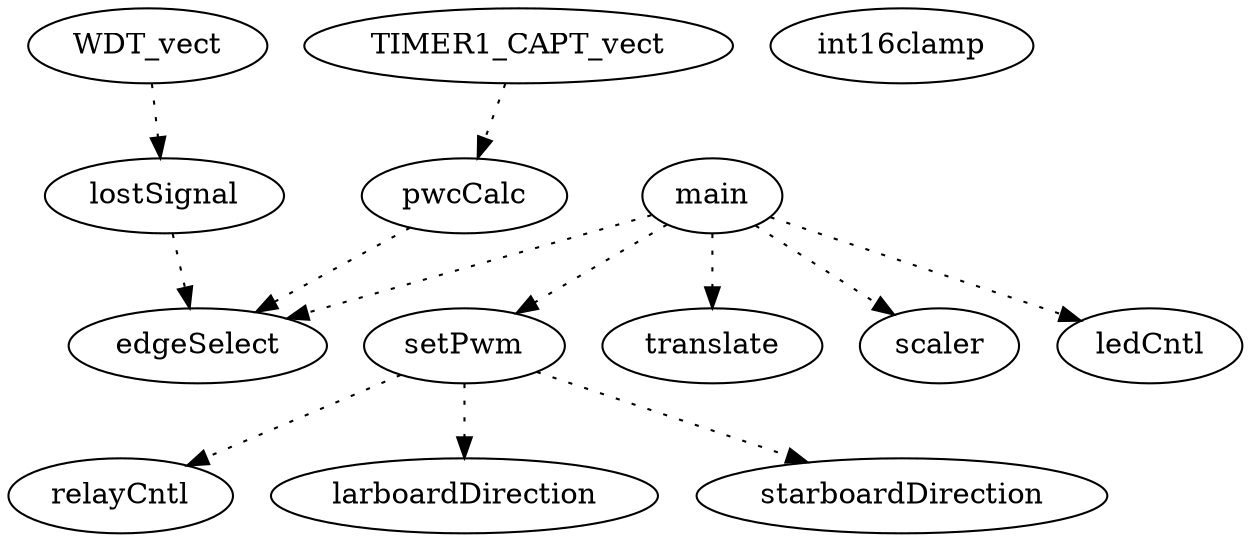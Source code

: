 digraph callgraph {
"WDT_vect" -> "lostSignal" [style=dotted];
"setPwm" -> "relayCntl" [style=dotted];
"setPwm" -> "larboardDirection" [style=dotted];
"setPwm" -> "starboardDirection" [style=dotted];
"pwcCalc" -> "edgeSelect" [style=dotted];
"main" -> "translate" [style=dotted];
"main" -> "edgeSelect" [style=dotted];
"main" -> "setPwm" [style=dotted];
"main" -> "scaler" [style=dotted];
"main" -> "ledCntl" [style=dotted];
"lostSignal" -> "edgeSelect" [style=dotted];
"TIMER1_CAPT_vect" -> "pwcCalc" [style=dotted];
"int16clamp";
}
